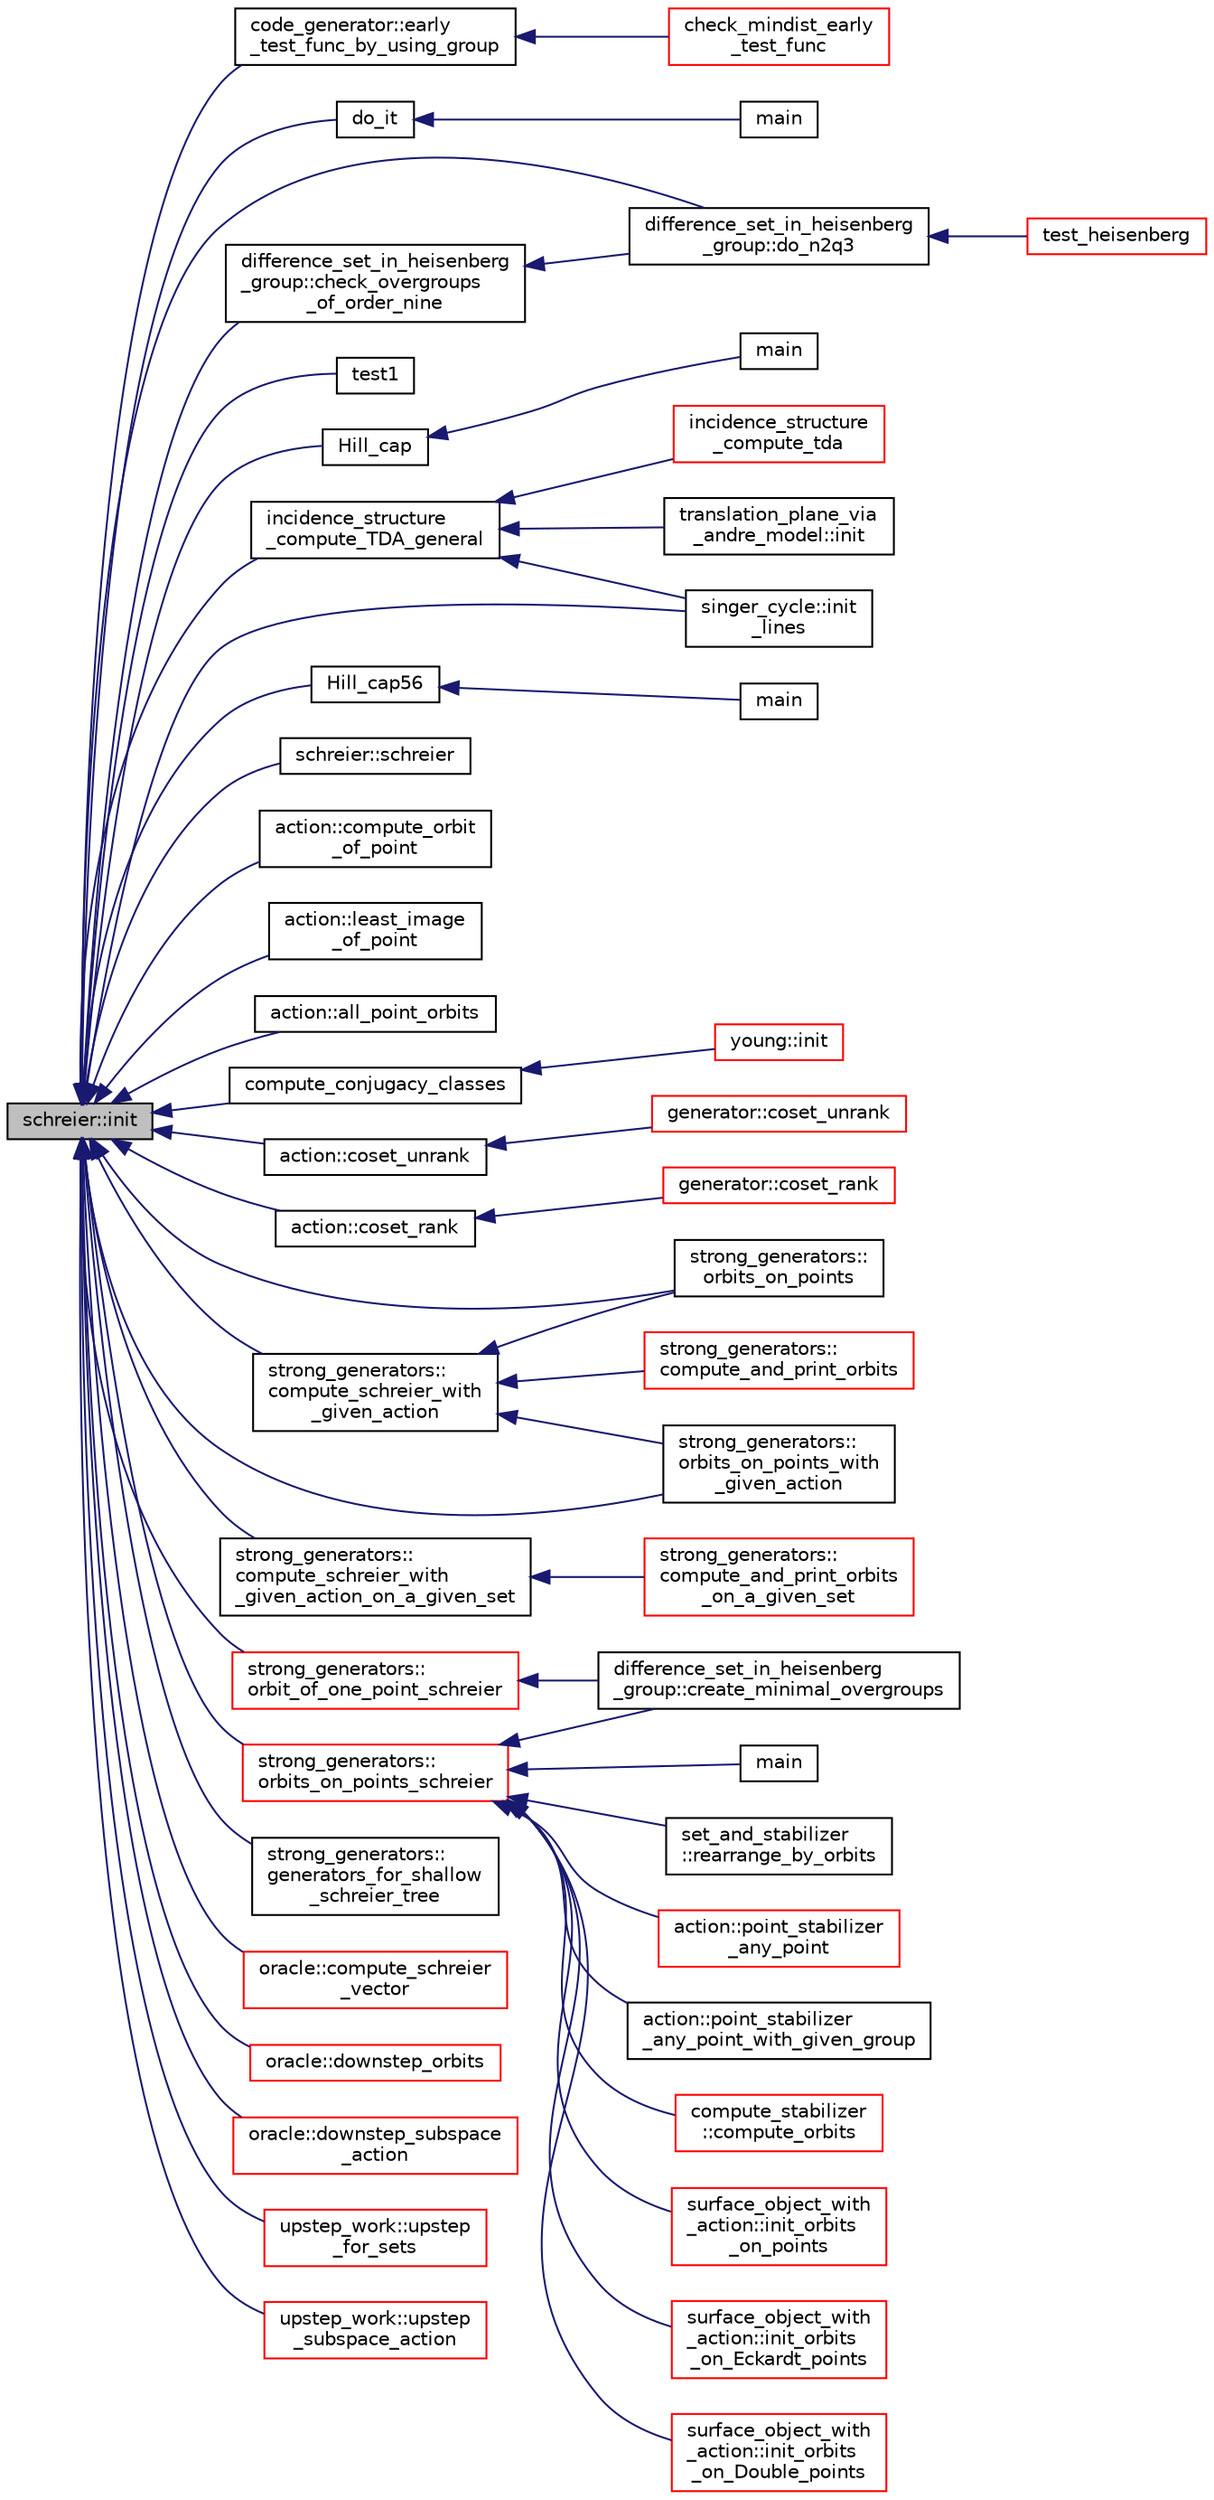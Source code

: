 digraph "schreier::init"
{
  edge [fontname="Helvetica",fontsize="10",labelfontname="Helvetica",labelfontsize="10"];
  node [fontname="Helvetica",fontsize="10",shape=record];
  rankdir="LR";
  Node1921 [label="schreier::init",height=0.2,width=0.4,color="black", fillcolor="grey75", style="filled", fontcolor="black"];
  Node1921 -> Node1922 [dir="back",color="midnightblue",fontsize="10",style="solid",fontname="Helvetica"];
  Node1922 [label="code_generator::early\l_test_func_by_using_group",height=0.2,width=0.4,color="black", fillcolor="white", style="filled",URL="$db/d37/classcode__generator.html#a96a6170f5b9a905203ae4d8717750854"];
  Node1922 -> Node1923 [dir="back",color="midnightblue",fontsize="10",style="solid",fontname="Helvetica"];
  Node1923 [label="check_mindist_early\l_test_func",height=0.2,width=0.4,color="red", fillcolor="white", style="filled",URL="$d2/d11/codes_8h.html#a17bf777333c5e6dcb107d8de7ceffe5d"];
  Node1921 -> Node1926 [dir="back",color="midnightblue",fontsize="10",style="solid",fontname="Helvetica"];
  Node1926 [label="do_it",height=0.2,width=0.4,color="black", fillcolor="white", style="filled",URL="$da/da3/burnside_8_c.html#a6a1ed4d46bdb13e56112f47f0565c25b"];
  Node1926 -> Node1927 [dir="back",color="midnightblue",fontsize="10",style="solid",fontname="Helvetica"];
  Node1927 [label="main",height=0.2,width=0.4,color="black", fillcolor="white", style="filled",URL="$da/da3/burnside_8_c.html#a3c04138a5bfe5d72780bb7e82a18e627"];
  Node1921 -> Node1928 [dir="back",color="midnightblue",fontsize="10",style="solid",fontname="Helvetica"];
  Node1928 [label="difference_set_in_heisenberg\l_group::do_n2q3",height=0.2,width=0.4,color="black", fillcolor="white", style="filled",URL="$de/d8a/classdifference__set__in__heisenberg__group.html#aca82ff116dd5d17cfbb311e809b6d023"];
  Node1928 -> Node1929 [dir="back",color="midnightblue",fontsize="10",style="solid",fontname="Helvetica"];
  Node1929 [label="test_heisenberg",height=0.2,width=0.4,color="red", fillcolor="white", style="filled",URL="$d7/db9/tao_8_c.html#a87d0c5c3b1f228ddbc4f326d3b662c24"];
  Node1921 -> Node1931 [dir="back",color="midnightblue",fontsize="10",style="solid",fontname="Helvetica"];
  Node1931 [label="difference_set_in_heisenberg\l_group::check_overgroups\l_of_order_nine",height=0.2,width=0.4,color="black", fillcolor="white", style="filled",URL="$de/d8a/classdifference__set__in__heisenberg__group.html#af7075193cf272d5b63356e21ec1ab8a8"];
  Node1931 -> Node1928 [dir="back",color="midnightblue",fontsize="10",style="solid",fontname="Helvetica"];
  Node1921 -> Node1932 [dir="back",color="midnightblue",fontsize="10",style="solid",fontname="Helvetica"];
  Node1932 [label="test1",height=0.2,width=0.4,color="black", fillcolor="white", style="filled",URL="$d9/db0/factor__space_8_c.html#ae2a201e46836d85cb2c5579a837b641a"];
  Node1921 -> Node1933 [dir="back",color="midnightblue",fontsize="10",style="solid",fontname="Helvetica"];
  Node1933 [label="Hill_cap",height=0.2,width=0.4,color="black", fillcolor="white", style="filled",URL="$da/d28/hill_8_c.html#a7c2543fe497e681d4b492b16ea7f933e"];
  Node1933 -> Node1934 [dir="back",color="midnightblue",fontsize="10",style="solid",fontname="Helvetica"];
  Node1934 [label="main",height=0.2,width=0.4,color="black", fillcolor="white", style="filled",URL="$da/d28/hill_8_c.html#a217dbf8b442f20279ea00b898af96f52"];
  Node1921 -> Node1935 [dir="back",color="midnightblue",fontsize="10",style="solid",fontname="Helvetica"];
  Node1935 [label="incidence_structure\l_compute_TDA_general",height=0.2,width=0.4,color="black", fillcolor="white", style="filled",URL="$df/d74/tl__geometry_8h.html#a21ab759f6e646f3fe703c17f39361448"];
  Node1935 -> Node1936 [dir="back",color="midnightblue",fontsize="10",style="solid",fontname="Helvetica"];
  Node1936 [label="incidence_structure\l_compute_tda",height=0.2,width=0.4,color="red", fillcolor="white", style="filled",URL="$df/d74/tl__geometry_8h.html#ab3a7584f120bbaf752a5bd831d3ebf72"];
  Node1935 -> Node1938 [dir="back",color="midnightblue",fontsize="10",style="solid",fontname="Helvetica"];
  Node1938 [label="singer_cycle::init\l_lines",height=0.2,width=0.4,color="black", fillcolor="white", style="filled",URL="$d8/d13/classsinger__cycle.html#a817cbf613596d5db2cf5e926db8fa328"];
  Node1935 -> Node1939 [dir="back",color="midnightblue",fontsize="10",style="solid",fontname="Helvetica"];
  Node1939 [label="translation_plane_via\l_andre_model::init",height=0.2,width=0.4,color="black", fillcolor="white", style="filled",URL="$d1/dcc/classtranslation__plane__via__andre__model.html#adb424599de168ade331979a9218ee07b"];
  Node1921 -> Node1940 [dir="back",color="midnightblue",fontsize="10",style="solid",fontname="Helvetica"];
  Node1940 [label="Hill_cap56",height=0.2,width=0.4,color="black", fillcolor="white", style="filled",URL="$df/d74/tl__geometry_8h.html#ad7fc0ff2bf8455ab25e170c6930047a6"];
  Node1940 -> Node1941 [dir="back",color="midnightblue",fontsize="10",style="solid",fontname="Helvetica"];
  Node1941 [label="main",height=0.2,width=0.4,color="black", fillcolor="white", style="filled",URL="$d4/d6e/make__something_8_c.html#a217dbf8b442f20279ea00b898af96f52"];
  Node1921 -> Node1942 [dir="back",color="midnightblue",fontsize="10",style="solid",fontname="Helvetica"];
  Node1942 [label="schreier::schreier",height=0.2,width=0.4,color="black", fillcolor="white", style="filled",URL="$d3/dd6/classschreier.html#a3731bbef958ef47b0f67f6a5c97c0daf"];
  Node1921 -> Node1943 [dir="back",color="midnightblue",fontsize="10",style="solid",fontname="Helvetica"];
  Node1943 [label="action::compute_orbit\l_of_point",height=0.2,width=0.4,color="black", fillcolor="white", style="filled",URL="$d2/d86/classaction.html#af5d0e7c66ea088888ee852138f3ae012"];
  Node1921 -> Node1944 [dir="back",color="midnightblue",fontsize="10",style="solid",fontname="Helvetica"];
  Node1944 [label="action::least_image\l_of_point",height=0.2,width=0.4,color="black", fillcolor="white", style="filled",URL="$d2/d86/classaction.html#a5f37807b5b9d6f153814984fffd38bf3"];
  Node1921 -> Node1945 [dir="back",color="midnightblue",fontsize="10",style="solid",fontname="Helvetica"];
  Node1945 [label="action::all_point_orbits",height=0.2,width=0.4,color="black", fillcolor="white", style="filled",URL="$d2/d86/classaction.html#a69c5d635fef1124cf0a1b4cd5e879262"];
  Node1921 -> Node1946 [dir="back",color="midnightblue",fontsize="10",style="solid",fontname="Helvetica"];
  Node1946 [label="compute_conjugacy_classes",height=0.2,width=0.4,color="black", fillcolor="white", style="filled",URL="$dc/dd4/group__actions_8h.html#a3a3f311d8e19e481707b3e54dbb35066"];
  Node1946 -> Node1947 [dir="back",color="midnightblue",fontsize="10",style="solid",fontname="Helvetica"];
  Node1947 [label="young::init",height=0.2,width=0.4,color="red", fillcolor="white", style="filled",URL="$dd/d68/classyoung.html#abbcd21425b16be0635f5ede77c0cdc28"];
  Node1921 -> Node1951 [dir="back",color="midnightblue",fontsize="10",style="solid",fontname="Helvetica"];
  Node1951 [label="action::coset_unrank",height=0.2,width=0.4,color="black", fillcolor="white", style="filled",URL="$d2/d86/classaction.html#aeabf488f671d4e77a8a892eb58d82b34"];
  Node1951 -> Node1952 [dir="back",color="midnightblue",fontsize="10",style="solid",fontname="Helvetica"];
  Node1952 [label="generator::coset_unrank",height=0.2,width=0.4,color="red", fillcolor="white", style="filled",URL="$d7/d73/classgenerator.html#a489f02ee804f130f666029a46020aaf6"];
  Node1921 -> Node1982 [dir="back",color="midnightblue",fontsize="10",style="solid",fontname="Helvetica"];
  Node1982 [label="action::coset_rank",height=0.2,width=0.4,color="black", fillcolor="white", style="filled",URL="$d2/d86/classaction.html#a5757c5b9562366be88526cc943c015e0"];
  Node1982 -> Node1983 [dir="back",color="midnightblue",fontsize="10",style="solid",fontname="Helvetica"];
  Node1983 [label="generator::coset_rank",height=0.2,width=0.4,color="red", fillcolor="white", style="filled",URL="$d7/d73/classgenerator.html#aee00240c0ae71885dd9d23b5423c56d9"];
  Node1921 -> Node1986 [dir="back",color="midnightblue",fontsize="10",style="solid",fontname="Helvetica"];
  Node1986 [label="strong_generators::\lcompute_schreier_with\l_given_action",height=0.2,width=0.4,color="black", fillcolor="white", style="filled",URL="$dc/d09/classstrong__generators.html#a4124e0060db9e45c8f698c9fab00d946"];
  Node1986 -> Node1987 [dir="back",color="midnightblue",fontsize="10",style="solid",fontname="Helvetica"];
  Node1987 [label="strong_generators::\lorbits_on_points",height=0.2,width=0.4,color="black", fillcolor="white", style="filled",URL="$dc/d09/classstrong__generators.html#a0db41e5d931067f14ae1066e89988fba"];
  Node1986 -> Node1988 [dir="back",color="midnightblue",fontsize="10",style="solid",fontname="Helvetica"];
  Node1988 [label="strong_generators::\lorbits_on_points_with\l_given_action",height=0.2,width=0.4,color="black", fillcolor="white", style="filled",URL="$dc/d09/classstrong__generators.html#ab903661b1847f798b7833035f2d2950c"];
  Node1986 -> Node1989 [dir="back",color="midnightblue",fontsize="10",style="solid",fontname="Helvetica"];
  Node1989 [label="strong_generators::\lcompute_and_print_orbits",height=0.2,width=0.4,color="red", fillcolor="white", style="filled",URL="$dc/d09/classstrong__generators.html#aff9b042c0430f65b53ebbf51b32db09b"];
  Node1921 -> Node1990 [dir="back",color="midnightblue",fontsize="10",style="solid",fontname="Helvetica"];
  Node1990 [label="strong_generators::\lcompute_schreier_with\l_given_action_on_a_given_set",height=0.2,width=0.4,color="black", fillcolor="white", style="filled",URL="$dc/d09/classstrong__generators.html#aa051afe7d56819e4ebfb45c3f8506a72"];
  Node1990 -> Node1991 [dir="back",color="midnightblue",fontsize="10",style="solid",fontname="Helvetica"];
  Node1991 [label="strong_generators::\lcompute_and_print_orbits\l_on_a_given_set",height=0.2,width=0.4,color="red", fillcolor="white", style="filled",URL="$dc/d09/classstrong__generators.html#a0fe43a7a27a1413b3bd675a9bda202b1"];
  Node1921 -> Node1987 [dir="back",color="midnightblue",fontsize="10",style="solid",fontname="Helvetica"];
  Node1921 -> Node1988 [dir="back",color="midnightblue",fontsize="10",style="solid",fontname="Helvetica"];
  Node1921 -> Node1992 [dir="back",color="midnightblue",fontsize="10",style="solid",fontname="Helvetica"];
  Node1992 [label="strong_generators::\lorbits_on_points_schreier",height=0.2,width=0.4,color="red", fillcolor="white", style="filled",URL="$dc/d09/classstrong__generators.html#adf3f35989ff7ac9fdbcf0a4e241eef9f"];
  Node1992 -> Node1993 [dir="back",color="midnightblue",fontsize="10",style="solid",fontname="Helvetica"];
  Node1993 [label="difference_set_in_heisenberg\l_group::create_minimal_overgroups",height=0.2,width=0.4,color="black", fillcolor="white", style="filled",URL="$de/d8a/classdifference__set__in__heisenberg__group.html#a9bde5ad5da3ebaebf98fbfd3e8110b79"];
  Node1992 -> Node1994 [dir="back",color="midnightblue",fontsize="10",style="solid",fontname="Helvetica"];
  Node1994 [label="main",height=0.2,width=0.4,color="black", fillcolor="white", style="filled",URL="$d5/d13/simeon_8_c.html#ae66f6b31b5ad750f1fe042a706a4e3d4"];
  Node1992 -> Node1995 [dir="back",color="midnightblue",fontsize="10",style="solid",fontname="Helvetica"];
  Node1995 [label="set_and_stabilizer\l::rearrange_by_orbits",height=0.2,width=0.4,color="black", fillcolor="white", style="filled",URL="$de/df6/classset__and__stabilizer.html#acfc35aa1163712215848fab02017b28d"];
  Node1992 -> Node1996 [dir="back",color="midnightblue",fontsize="10",style="solid",fontname="Helvetica"];
  Node1996 [label="action::point_stabilizer\l_any_point",height=0.2,width=0.4,color="red", fillcolor="white", style="filled",URL="$d2/d86/classaction.html#a32ab18e3be9f4412d340ee94de405c13"];
  Node1992 -> Node1998 [dir="back",color="midnightblue",fontsize="10",style="solid",fontname="Helvetica"];
  Node1998 [label="action::point_stabilizer\l_any_point_with_given_group",height=0.2,width=0.4,color="black", fillcolor="white", style="filled",URL="$d2/d86/classaction.html#a4892e0399ba1be9d5f0aae001f18d663"];
  Node1992 -> Node1999 [dir="back",color="midnightblue",fontsize="10",style="solid",fontname="Helvetica"];
  Node1999 [label="compute_stabilizer\l::compute_orbits",height=0.2,width=0.4,color="red", fillcolor="white", style="filled",URL="$d8/d30/classcompute__stabilizer.html#ad79e5030c333022ae2a12562459a8948"];
  Node1992 -> Node2010 [dir="back",color="midnightblue",fontsize="10",style="solid",fontname="Helvetica"];
  Node2010 [label="surface_object_with\l_action::init_orbits\l_on_points",height=0.2,width=0.4,color="red", fillcolor="white", style="filled",URL="$db/d28/classsurface__object__with__action.html#af409fc1a4a148cb138ceac1bdedf3d8a"];
  Node1992 -> Node2019 [dir="back",color="midnightblue",fontsize="10",style="solid",fontname="Helvetica"];
  Node2019 [label="surface_object_with\l_action::init_orbits\l_on_Eckardt_points",height=0.2,width=0.4,color="red", fillcolor="white", style="filled",URL="$db/d28/classsurface__object__with__action.html#adb4f53b56c7d046331cd6f7160c88199"];
  Node1992 -> Node2020 [dir="back",color="midnightblue",fontsize="10",style="solid",fontname="Helvetica"];
  Node2020 [label="surface_object_with\l_action::init_orbits\l_on_Double_points",height=0.2,width=0.4,color="red", fillcolor="white", style="filled",URL="$db/d28/classsurface__object__with__action.html#ab1aa645b1dbce2a3cfbf1ec80194fb02"];
  Node1921 -> Node2026 [dir="back",color="midnightblue",fontsize="10",style="solid",fontname="Helvetica"];
  Node2026 [label="strong_generators::\lorbit_of_one_point_schreier",height=0.2,width=0.4,color="red", fillcolor="white", style="filled",URL="$dc/d09/classstrong__generators.html#aff6b604139d48c44f724f1056da5e66e"];
  Node2026 -> Node1993 [dir="back",color="midnightblue",fontsize="10",style="solid",fontname="Helvetica"];
  Node1921 -> Node2034 [dir="back",color="midnightblue",fontsize="10",style="solid",fontname="Helvetica"];
  Node2034 [label="strong_generators::\lgenerators_for_shallow\l_schreier_tree",height=0.2,width=0.4,color="black", fillcolor="white", style="filled",URL="$dc/d09/classstrong__generators.html#a5d093b23261ef710325614ad5c497dbc"];
  Node1921 -> Node2035 [dir="back",color="midnightblue",fontsize="10",style="solid",fontname="Helvetica"];
  Node2035 [label="oracle::compute_schreier\l_vector",height=0.2,width=0.4,color="red", fillcolor="white", style="filled",URL="$d7/da7/classoracle.html#a1ba7d398b51ed70f89b5ea54adb7b089"];
  Node1921 -> Node2088 [dir="back",color="midnightblue",fontsize="10",style="solid",fontname="Helvetica"];
  Node2088 [label="oracle::downstep_orbits",height=0.2,width=0.4,color="red", fillcolor="white", style="filled",URL="$d7/da7/classoracle.html#a65ea623f3a7b2e3dba4e29638207bc53"];
  Node1921 -> Node2094 [dir="back",color="midnightblue",fontsize="10",style="solid",fontname="Helvetica"];
  Node2094 [label="oracle::downstep_subspace\l_action",height=0.2,width=0.4,color="red", fillcolor="white", style="filled",URL="$d7/da7/classoracle.html#a26f568b84b1ca2c24f619278ac88c407"];
  Node1921 -> Node2095 [dir="back",color="midnightblue",fontsize="10",style="solid",fontname="Helvetica"];
  Node2095 [label="upstep_work::upstep\l_for_sets",height=0.2,width=0.4,color="red", fillcolor="white", style="filled",URL="$d2/dd6/classupstep__work.html#acbfe3d5e23c38c3dc8f5908e0bc5bf1b"];
  Node1921 -> Node2101 [dir="back",color="midnightblue",fontsize="10",style="solid",fontname="Helvetica"];
  Node2101 [label="upstep_work::upstep\l_subspace_action",height=0.2,width=0.4,color="red", fillcolor="white", style="filled",URL="$d2/dd6/classupstep__work.html#afd45c862c93f460a2e523f074d024529"];
  Node1921 -> Node1938 [dir="back",color="midnightblue",fontsize="10",style="solid",fontname="Helvetica"];
}

